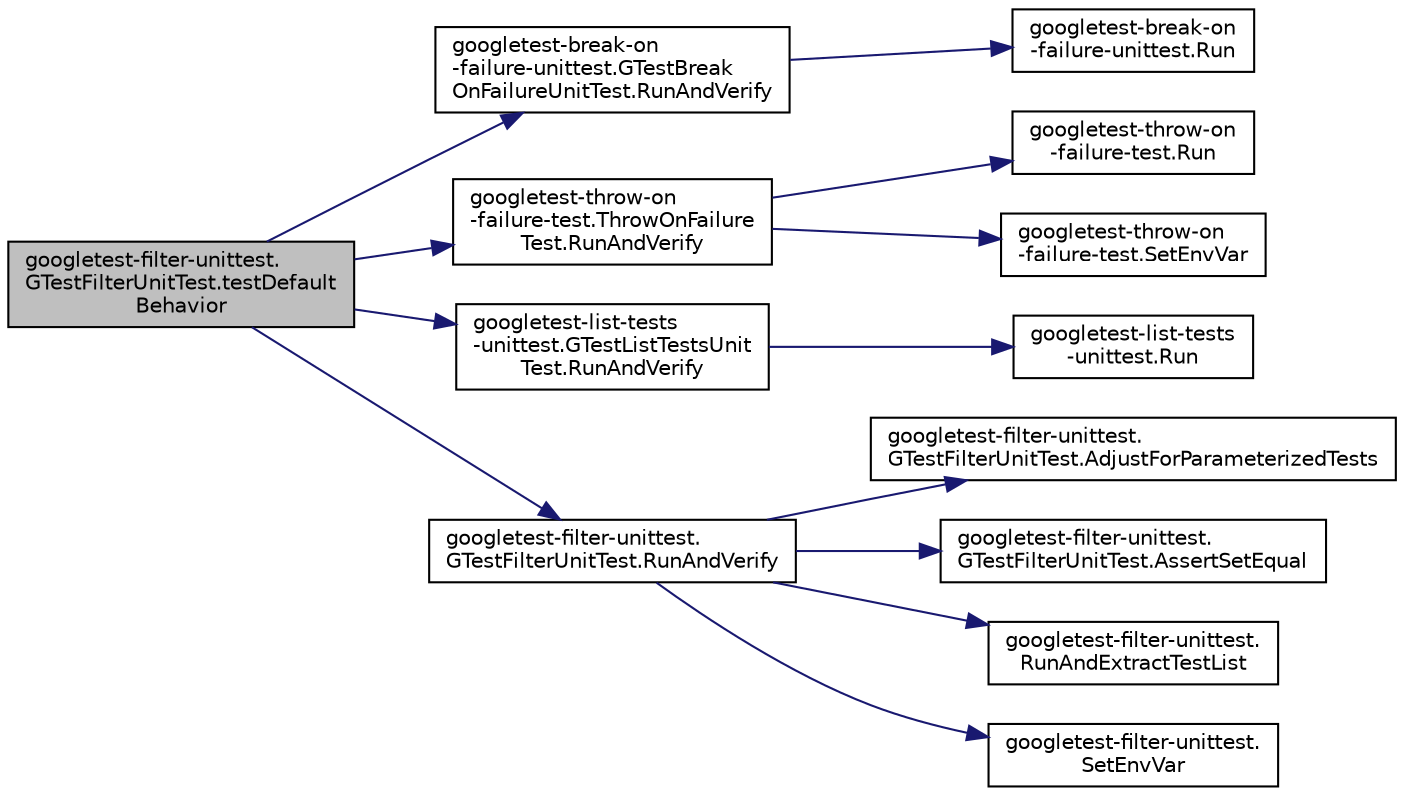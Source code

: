 digraph "googletest-filter-unittest.GTestFilterUnitTest.testDefaultBehavior"
{
 // LATEX_PDF_SIZE
  bgcolor="transparent";
  edge [fontname="Helvetica",fontsize="10",labelfontname="Helvetica",labelfontsize="10"];
  node [fontname="Helvetica",fontsize="10",shape=record];
  rankdir="LR";
  Node1 [label="googletest-filter-unittest.\lGTestFilterUnitTest.testDefault\lBehavior",height=0.2,width=0.4,color="black", fillcolor="grey75", style="filled", fontcolor="black",tooltip=" "];
  Node1 -> Node2 [color="midnightblue",fontsize="10",style="solid",fontname="Helvetica"];
  Node2 [label="googletest-break-on\l-failure-unittest.GTestBreak\lOnFailureUnitTest.RunAndVerify",height=0.2,width=0.4,color="black",URL="$classgoogletest-break-on-failure-unittest_1_1GTestBreakOnFailureUnitTest.html#a04676ed51e337fa6be3f99a73a87040d",tooltip=" "];
  Node2 -> Node3 [color="midnightblue",fontsize="10",style="solid",fontname="Helvetica"];
  Node3 [label="googletest-break-on\l-failure-unittest.Run",height=0.2,width=0.4,color="black",URL="$namespacegoogletest-break-on-failure-unittest.html#a1af5bbcd251e90355ddcd17d0e0e6147",tooltip=" "];
  Node1 -> Node4 [color="midnightblue",fontsize="10",style="solid",fontname="Helvetica"];
  Node4 [label="googletest-throw-on\l-failure-test.ThrowOnFailure\lTest.RunAndVerify",height=0.2,width=0.4,color="black",URL="$classgoogletest-throw-on-failure-test_1_1ThrowOnFailureTest.html#ac9966623ba3bbd94be99aef689db43f3",tooltip=" "];
  Node4 -> Node5 [color="midnightblue",fontsize="10",style="solid",fontname="Helvetica"];
  Node5 [label="googletest-throw-on\l-failure-test.Run",height=0.2,width=0.4,color="black",URL="$namespacegoogletest-throw-on-failure-test.html#a937ab7ba6dcd93d71b1997f2bbfe3804",tooltip=" "];
  Node4 -> Node6 [color="midnightblue",fontsize="10",style="solid",fontname="Helvetica"];
  Node6 [label="googletest-throw-on\l-failure-test.SetEnvVar",height=0.2,width=0.4,color="black",URL="$namespacegoogletest-throw-on-failure-test.html#a2e2bb374a68e4ae1db7c359b8005cbcc",tooltip=" "];
  Node1 -> Node7 [color="midnightblue",fontsize="10",style="solid",fontname="Helvetica"];
  Node7 [label="googletest-list-tests\l-unittest.GTestListTestsUnit\lTest.RunAndVerify",height=0.2,width=0.4,color="black",URL="$classgoogletest-list-tests-unittest_1_1GTestListTestsUnitTest.html#a6630e10404717e8edd3df1439fb0d81c",tooltip=" "];
  Node7 -> Node8 [color="midnightblue",fontsize="10",style="solid",fontname="Helvetica"];
  Node8 [label="googletest-list-tests\l-unittest.Run",height=0.2,width=0.4,color="black",URL="$namespacegoogletest-list-tests-unittest.html#a9e03b1bb25b16376b25e53a1927be5da",tooltip=" "];
  Node1 -> Node9 [color="midnightblue",fontsize="10",style="solid",fontname="Helvetica"];
  Node9 [label="googletest-filter-unittest.\lGTestFilterUnitTest.RunAndVerify",height=0.2,width=0.4,color="black",URL="$classgoogletest-filter-unittest_1_1GTestFilterUnitTest.html#af70e720e3178314cb7ffb4268594ef2b",tooltip=" "];
  Node9 -> Node10 [color="midnightblue",fontsize="10",style="solid",fontname="Helvetica"];
  Node10 [label="googletest-filter-unittest.\lGTestFilterUnitTest.AdjustForParameterizedTests",height=0.2,width=0.4,color="black",URL="$classgoogletest-filter-unittest_1_1GTestFilterUnitTest.html#a34dfc0ab056c19a6644fab9880a49c42",tooltip=" "];
  Node9 -> Node11 [color="midnightblue",fontsize="10",style="solid",fontname="Helvetica"];
  Node11 [label="googletest-filter-unittest.\lGTestFilterUnitTest.AssertSetEqual",height=0.2,width=0.4,color="black",URL="$classgoogletest-filter-unittest_1_1GTestFilterUnitTest.html#ace0dfd41efa0dc5c019c1e96e6ce8137",tooltip=" "];
  Node9 -> Node12 [color="midnightblue",fontsize="10",style="solid",fontname="Helvetica"];
  Node12 [label="googletest-filter-unittest.\lRunAndExtractTestList",height=0.2,width=0.4,color="black",URL="$namespacegoogletest-filter-unittest.html#a400558042f3187a396a3dfe020423dfb",tooltip=" "];
  Node9 -> Node13 [color="midnightblue",fontsize="10",style="solid",fontname="Helvetica"];
  Node13 [label="googletest-filter-unittest.\lSetEnvVar",height=0.2,width=0.4,color="black",URL="$namespacegoogletest-filter-unittest.html#a829bf5a2df452c96f0ad7a1f0d47401e",tooltip=" "];
}
